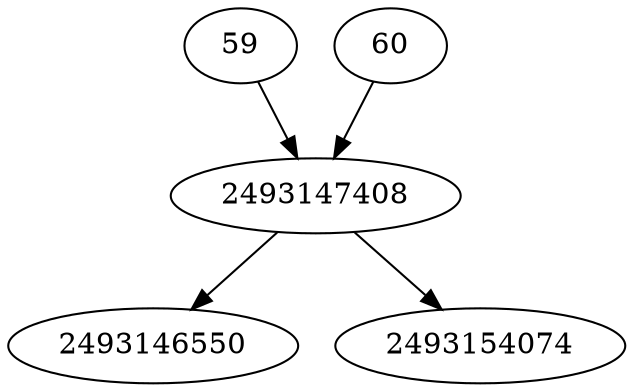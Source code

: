 strict digraph  {
2493147408;
2493146550;
2493154074;
59;
60;
2493147408 -> 2493146550;
2493147408 -> 2493154074;
59 -> 2493147408;
60 -> 2493147408;
}
